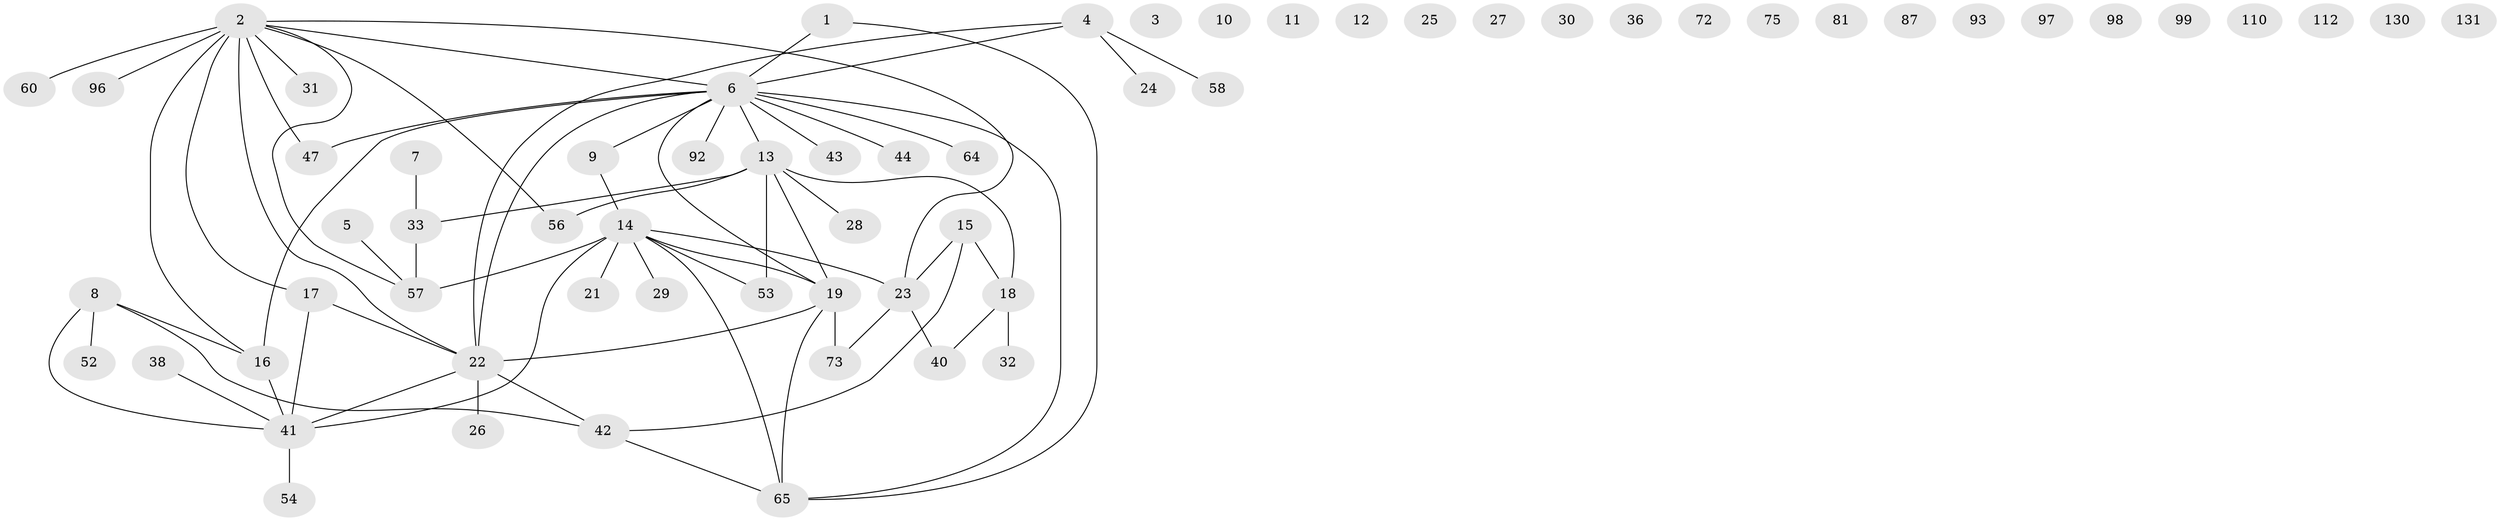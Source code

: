 // original degree distribution, {2: 0.23529411764705882, 4: 0.10294117647058823, 0: 0.1323529411764706, 3: 0.22058823529411764, 1: 0.25735294117647056, 5: 0.022058823529411766, 6: 0.014705882352941176, 7: 0.014705882352941176}
// Generated by graph-tools (version 1.1) at 2025/16/03/04/25 18:16:39]
// undirected, 64 vertices, 69 edges
graph export_dot {
graph [start="1"]
  node [color=gray90,style=filled];
  1;
  2 [super="+89+39+128+37"];
  3;
  4 [super="+118"];
  5;
  6 [super="+34+61"];
  7 [super="+50"];
  8 [super="+68"];
  9 [super="+103"];
  10 [super="+79"];
  11;
  12;
  13 [super="+20+82"];
  14 [super="+94+66"];
  15 [super="+78"];
  16 [super="+117+77"];
  17 [super="+71+55"];
  18 [super="+70+108+85"];
  19 [super="+35+51+69+46"];
  21 [super="+49"];
  22 [super="+109+115+63"];
  23 [super="+101+76"];
  24;
  25;
  26 [super="+106"];
  27;
  28;
  29 [super="+84"];
  30;
  31;
  32;
  33 [super="+88+45"];
  36;
  38 [super="+116"];
  40 [super="+59+136"];
  41 [super="+83"];
  42 [super="+124+48"];
  43;
  44;
  47 [super="+80"];
  52 [super="+135"];
  53;
  54;
  56 [super="+67"];
  57 [super="+62"];
  58;
  60;
  64;
  65 [super="+113"];
  72;
  73;
  75;
  81;
  87;
  92;
  93;
  96;
  97;
  98 [super="+122"];
  99;
  110;
  112;
  130;
  131;
  1 -- 65;
  1 -- 6;
  2 -- 96;
  2 -- 47;
  2 -- 17;
  2 -- 60 [weight=2];
  2 -- 31;
  2 -- 23;
  2 -- 6;
  2 -- 57;
  2 -- 16;
  2 -- 56;
  2 -- 22;
  4 -- 24;
  4 -- 58;
  4 -- 6;
  4 -- 22;
  5 -- 57;
  6 -- 44;
  6 -- 13;
  6 -- 47;
  6 -- 22;
  6 -- 19;
  6 -- 64;
  6 -- 65;
  6 -- 9;
  6 -- 43;
  6 -- 16;
  6 -- 92;
  7 -- 33;
  8 -- 42;
  8 -- 41;
  8 -- 52;
  8 -- 16;
  9 -- 14;
  13 -- 56;
  13 -- 28;
  13 -- 53;
  13 -- 33;
  13 -- 19;
  13 -- 18;
  14 -- 41;
  14 -- 19;
  14 -- 65;
  14 -- 53;
  14 -- 21;
  14 -- 23;
  14 -- 57;
  14 -- 29;
  15 -- 42;
  15 -- 23;
  15 -- 18;
  16 -- 41;
  17 -- 41;
  17 -- 22;
  18 -- 40;
  18 -- 32;
  19 -- 73;
  19 -- 65;
  19 -- 22 [weight=2];
  22 -- 26;
  22 -- 42;
  22 -- 41;
  23 -- 40;
  23 -- 73;
  33 -- 57;
  38 -- 41;
  41 -- 54;
  42 -- 65;
}
